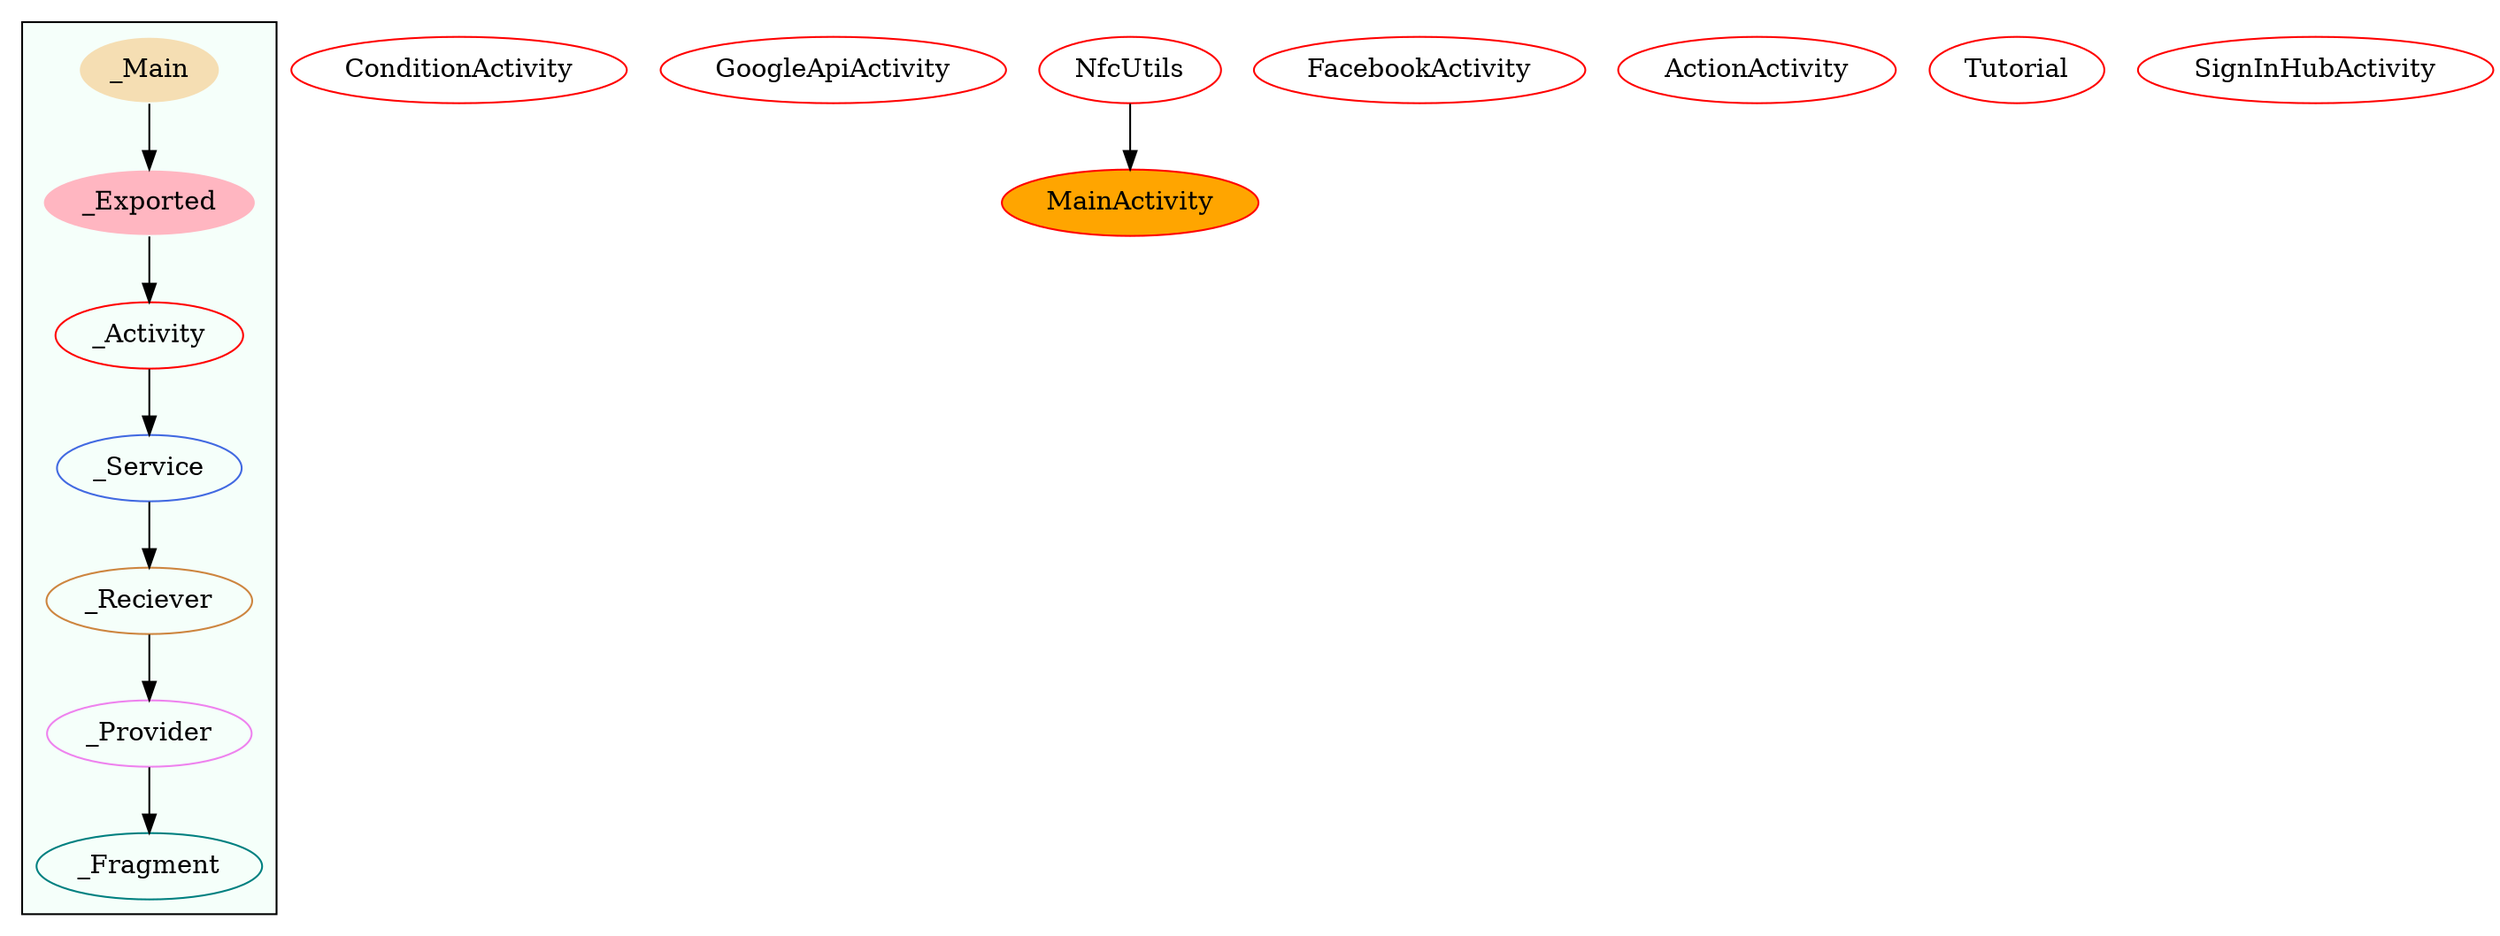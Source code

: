 digraph G {
subgraph cluster_legend{ 
bgcolor=mintcream;
_Activity[color = red];
_Service[color = royalblue];
_Provider[color = violet];
_Reciever[color = peru];
_Fragment[color = teal];
_Main[style=filled, fillcolor=wheat, color = mintcream];
_Exported[style=filled, fillcolor=lightpink, color = mintcream];
_Main -> _Exported -> _Activity -> _Service -> _Reciever -> _Provider -> _Fragment; 
}
ConditionActivity[color = red];
GoogleApiActivity[color = red];
MainActivity[style=filled, fillcolor=orange, color = red];
FacebookActivity[color = red];
ActionActivity[color = red];
Tutorial[color = red];
SignInHubActivity[color = red];
NfcUtils[color = red];

 NfcUtils -> MainActivity
}